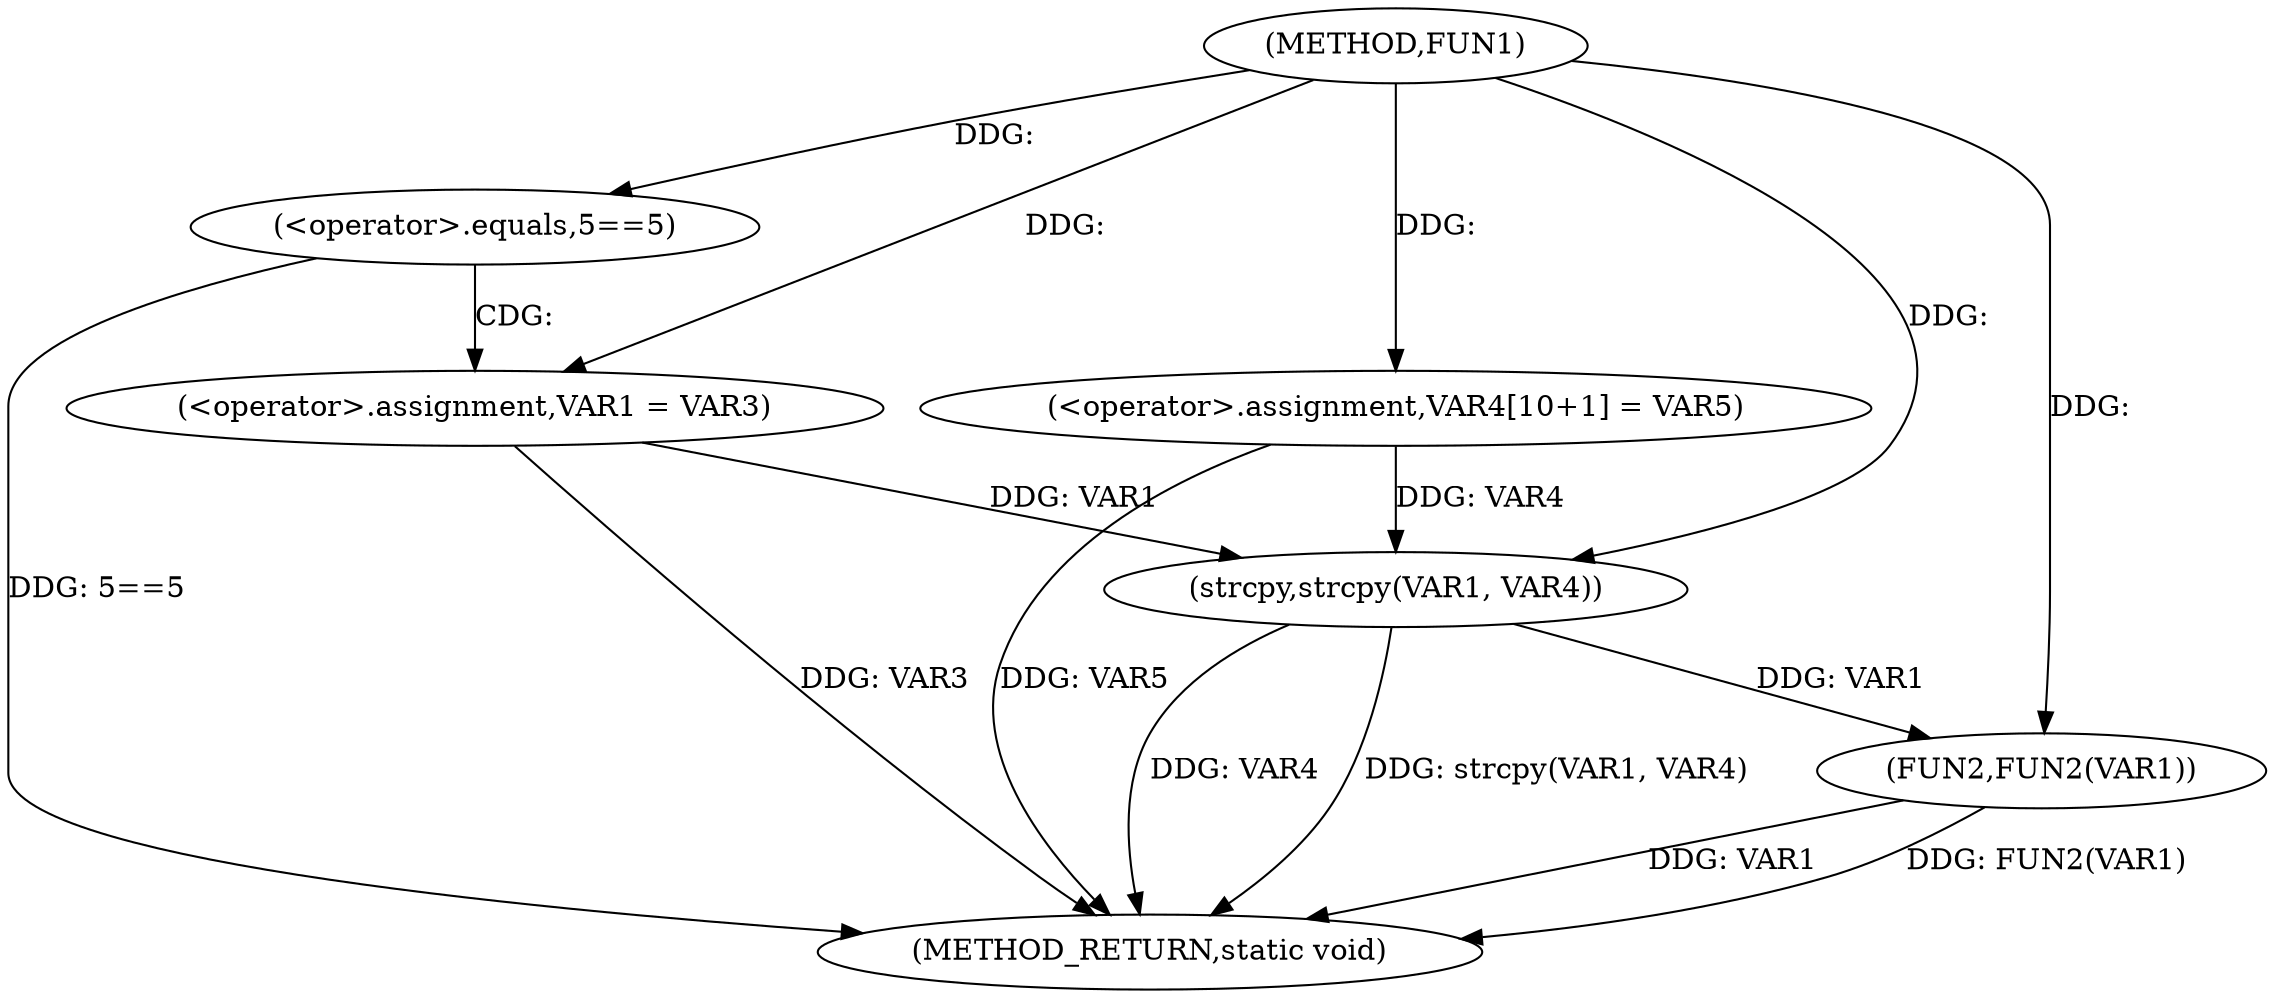 digraph FUN1 {  
"1000100" [label = "(METHOD,FUN1)" ]
"1000123" [label = "(METHOD_RETURN,static void)" ]
"1000106" [label = "(<operator>.equals,5==5)" ]
"1000110" [label = "(<operator>.assignment,VAR1 = VAR3)" ]
"1000115" [label = "(<operator>.assignment,VAR4[10+1] = VAR5)" ]
"1000118" [label = "(strcpy,strcpy(VAR1, VAR4))" ]
"1000121" [label = "(FUN2,FUN2(VAR1))" ]
  "1000115" -> "1000123"  [ label = "DDG: VAR5"] 
  "1000118" -> "1000123"  [ label = "DDG: strcpy(VAR1, VAR4)"] 
  "1000110" -> "1000123"  [ label = "DDG: VAR3"] 
  "1000121" -> "1000123"  [ label = "DDG: VAR1"] 
  "1000106" -> "1000123"  [ label = "DDG: 5==5"] 
  "1000121" -> "1000123"  [ label = "DDG: FUN2(VAR1)"] 
  "1000118" -> "1000123"  [ label = "DDG: VAR4"] 
  "1000100" -> "1000106"  [ label = "DDG: "] 
  "1000100" -> "1000110"  [ label = "DDG: "] 
  "1000100" -> "1000115"  [ label = "DDG: "] 
  "1000110" -> "1000118"  [ label = "DDG: VAR1"] 
  "1000100" -> "1000118"  [ label = "DDG: "] 
  "1000115" -> "1000118"  [ label = "DDG: VAR4"] 
  "1000118" -> "1000121"  [ label = "DDG: VAR1"] 
  "1000100" -> "1000121"  [ label = "DDG: "] 
  "1000106" -> "1000110"  [ label = "CDG: "] 
}
